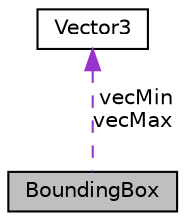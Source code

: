 digraph "BoundingBox"
{
  edge [fontname="Helvetica",fontsize="10",labelfontname="Helvetica",labelfontsize="10"];
  node [fontname="Helvetica",fontsize="10",shape=record];
  Node1 [label="BoundingBox",height=0.2,width=0.4,color="black", fillcolor="grey75", style="filled", fontcolor="black"];
  Node2 -> Node1 [dir="back",color="darkorchid3",fontsize="10",style="dashed",label=" vecMin\nvecMax" ,fontname="Helvetica"];
  Node2 [label="Vector3",height=0.2,width=0.4,color="black", fillcolor="white", style="filled",URL="$class_vector3.html"];
}
